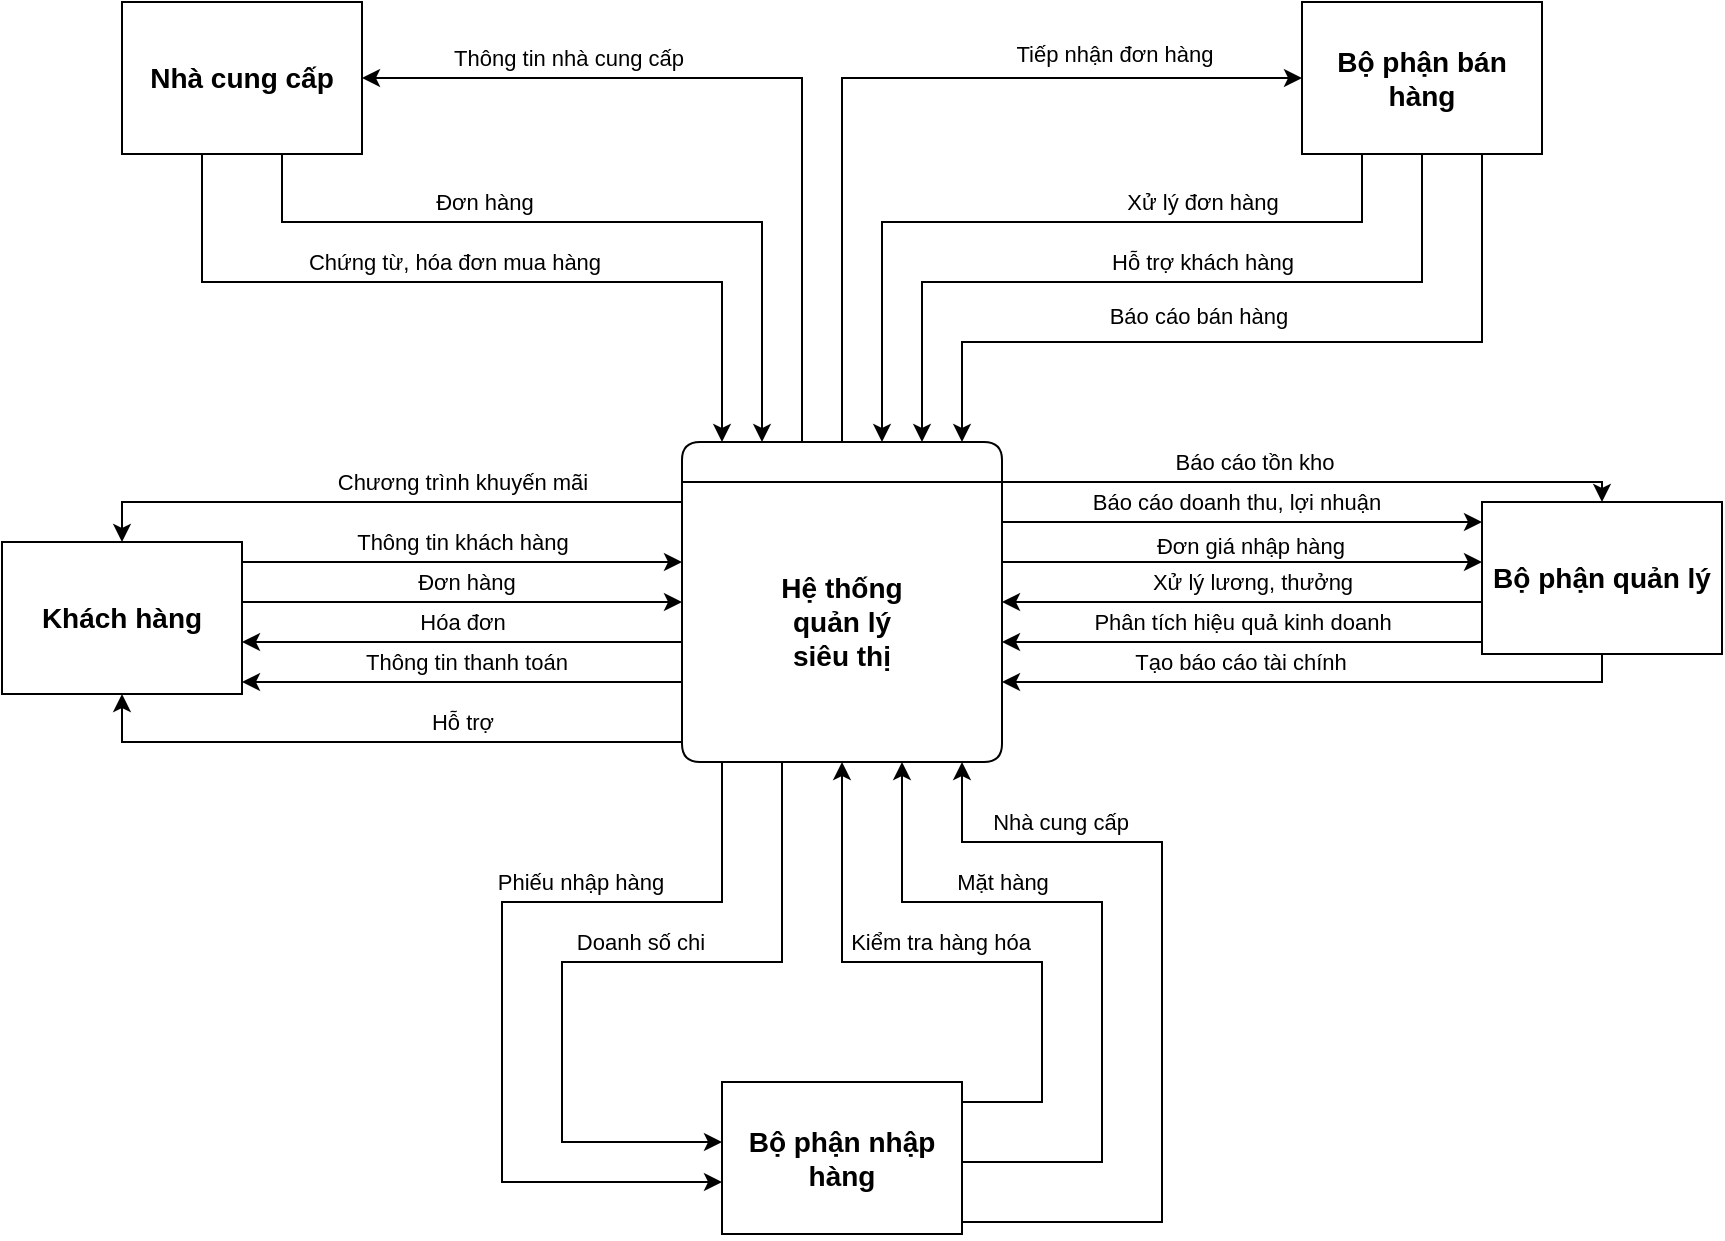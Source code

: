 <mxfile version="24.7.8">
  <diagram name="Trang-1" id="UUA-LW0ybCyTI4EZqxCR">
    <mxGraphModel dx="819" dy="441" grid="1" gridSize="10" guides="1" tooltips="1" connect="1" arrows="1" fold="1" page="1" pageScale="1" pageWidth="1169" pageHeight="827" math="0" shadow="0">
      <root>
        <mxCell id="0" />
        <mxCell id="1" parent="0" />
        <mxCell id="r4HTkkbdZ0VmW0VIp5wF-8" style="edgeStyle=orthogonalEdgeStyle;rounded=0;orthogonalLoop=1;jettySize=auto;html=1;" parent="1" source="EfGkLtAQaOSHbSjD28bd-1" target="EfGkLtAQaOSHbSjD28bd-3" edge="1">
          <mxGeometry relative="1" as="geometry">
            <Array as="points">
              <mxPoint x="240" y="330" />
            </Array>
          </mxGeometry>
        </mxCell>
        <mxCell id="r4HTkkbdZ0VmW0VIp5wF-9" value="Chương trình khuyến mãi" style="edgeLabel;html=1;align=center;verticalAlign=middle;resizable=0;points=[];" parent="r4HTkkbdZ0VmW0VIp5wF-8" vertex="1" connectable="0">
          <mxGeometry x="-0.086" y="-2" relative="1" as="geometry">
            <mxPoint x="27" y="-8" as="offset" />
          </mxGeometry>
        </mxCell>
        <mxCell id="r4HTkkbdZ0VmW0VIp5wF-17" style="edgeStyle=orthogonalEdgeStyle;rounded=0;orthogonalLoop=1;jettySize=auto;html=1;" parent="1" source="EfGkLtAQaOSHbSjD28bd-1" target="r4HTkkbdZ0VmW0VIp5wF-12" edge="1">
          <mxGeometry relative="1" as="geometry">
            <Array as="points">
              <mxPoint x="580" y="118" />
            </Array>
          </mxGeometry>
        </mxCell>
        <mxCell id="r4HTkkbdZ0VmW0VIp5wF-18" value="Thông tin nhà cung cấp" style="edgeLabel;html=1;align=center;verticalAlign=middle;resizable=0;points=[];" parent="r4HTkkbdZ0VmW0VIp5wF-17" vertex="1" connectable="0">
          <mxGeometry x="0.517" y="-1" relative="1" as="geometry">
            <mxPoint x="6" y="-9" as="offset" />
          </mxGeometry>
        </mxCell>
        <mxCell id="r4HTkkbdZ0VmW0VIp5wF-20" style="edgeStyle=orthogonalEdgeStyle;rounded=0;orthogonalLoop=1;jettySize=auto;html=1;" parent="1" source="EfGkLtAQaOSHbSjD28bd-1" target="r4HTkkbdZ0VmW0VIp5wF-19" edge="1">
          <mxGeometry relative="1" as="geometry">
            <Array as="points">
              <mxPoint x="980" y="320" />
            </Array>
          </mxGeometry>
        </mxCell>
        <mxCell id="r4HTkkbdZ0VmW0VIp5wF-21" value="Báo cáo tồn kho" style="edgeLabel;html=1;align=center;verticalAlign=middle;resizable=0;points=[];" parent="r4HTkkbdZ0VmW0VIp5wF-20" vertex="1" connectable="0">
          <mxGeometry x="-0.06" relative="1" as="geometry">
            <mxPoint x="-20" y="-10" as="offset" />
          </mxGeometry>
        </mxCell>
        <mxCell id="f_N-qzSqJRG5SfOeGlTe-2" style="edgeStyle=orthogonalEdgeStyle;rounded=0;orthogonalLoop=1;jettySize=auto;html=1;" parent="1" source="EfGkLtAQaOSHbSjD28bd-1" target="f_N-qzSqJRG5SfOeGlTe-1" edge="1">
          <mxGeometry relative="1" as="geometry">
            <Array as="points">
              <mxPoint x="600" y="118" />
            </Array>
          </mxGeometry>
        </mxCell>
        <mxCell id="f_N-qzSqJRG5SfOeGlTe-3" value="Tiếp nhận đơn hàng" style="edgeLabel;html=1;align=center;verticalAlign=middle;resizable=0;points=[];" parent="f_N-qzSqJRG5SfOeGlTe-2" vertex="1" connectable="0">
          <mxGeometry x="0.543" y="2" relative="1" as="geometry">
            <mxPoint y="-10" as="offset" />
          </mxGeometry>
        </mxCell>
        <mxCell id="EfGkLtAQaOSHbSjD28bd-1" value="" style="swimlane;fontStyle=0;childLayout=stackLayout;horizontal=1;startSize=20;fillColor=#ffffff;horizontalStack=0;resizeParent=1;resizeParentMax=0;resizeLast=0;collapsible=0;marginBottom=0;swimlaneFillColor=#ffffff;rounded=1;" parent="1" vertex="1">
          <mxGeometry x="520" y="300" width="160" height="160" as="geometry" />
        </mxCell>
        <mxCell id="EfGkLtAQaOSHbSjD28bd-2" value="&lt;font style=&quot;font-size: 14px;&quot;&gt;&lt;b&gt;Hệ thống&lt;/b&gt;&lt;/font&gt;&lt;div style=&quot;font-size: 14px;&quot;&gt;&lt;font style=&quot;font-size: 14px;&quot;&gt;&lt;b&gt;quản lý&lt;/b&gt;&lt;/font&gt;&lt;/div&gt;&lt;div style=&quot;font-size: 14px;&quot;&gt;&lt;font style=&quot;font-size: 14px;&quot;&gt;&lt;b&gt;siêu thị&lt;/b&gt;&lt;/font&gt;&lt;/div&gt;" style="text;html=1;align=center;verticalAlign=middle;whiteSpace=wrap;rounded=1;" parent="EfGkLtAQaOSHbSjD28bd-1" vertex="1">
          <mxGeometry y="20" width="160" height="140" as="geometry" />
        </mxCell>
        <mxCell id="EfGkLtAQaOSHbSjD28bd-4" style="edgeStyle=orthogonalEdgeStyle;rounded=0;orthogonalLoop=1;jettySize=auto;html=1;" parent="1" source="EfGkLtAQaOSHbSjD28bd-3" target="EfGkLtAQaOSHbSjD28bd-1" edge="1">
          <mxGeometry relative="1" as="geometry">
            <Array as="points">
              <mxPoint x="410" y="360" />
              <mxPoint x="410" y="360" />
            </Array>
          </mxGeometry>
        </mxCell>
        <mxCell id="EfGkLtAQaOSHbSjD28bd-6" value="Thông tin khách hàng" style="edgeLabel;html=1;align=center;verticalAlign=middle;resizable=0;points=[];" parent="EfGkLtAQaOSHbSjD28bd-4" vertex="1" connectable="0">
          <mxGeometry x="0.127" y="2" relative="1" as="geometry">
            <mxPoint x="-14" y="-8" as="offset" />
          </mxGeometry>
        </mxCell>
        <mxCell id="r4HTkkbdZ0VmW0VIp5wF-1" style="edgeStyle=orthogonalEdgeStyle;rounded=0;orthogonalLoop=1;jettySize=auto;html=1;" parent="1" source="EfGkLtAQaOSHbSjD28bd-3" target="EfGkLtAQaOSHbSjD28bd-1" edge="1">
          <mxGeometry relative="1" as="geometry">
            <Array as="points">
              <mxPoint x="360" y="380" />
              <mxPoint x="360" y="380" />
            </Array>
          </mxGeometry>
        </mxCell>
        <mxCell id="r4HTkkbdZ0VmW0VIp5wF-2" value="Đơn hàng" style="edgeLabel;html=1;align=center;verticalAlign=middle;resizable=0;points=[];" parent="r4HTkkbdZ0VmW0VIp5wF-1" vertex="1" connectable="0">
          <mxGeometry x="0.019" y="2" relative="1" as="geometry">
            <mxPoint y="-8" as="offset" />
          </mxGeometry>
        </mxCell>
        <mxCell id="r4HTkkbdZ0VmW0VIp5wF-4" style="edgeStyle=orthogonalEdgeStyle;rounded=0;orthogonalLoop=1;jettySize=auto;html=1;" parent="1" source="EfGkLtAQaOSHbSjD28bd-1" target="EfGkLtAQaOSHbSjD28bd-3" edge="1">
          <mxGeometry relative="1" as="geometry">
            <Array as="points">
              <mxPoint x="410" y="400" />
              <mxPoint x="410" y="400" />
            </Array>
          </mxGeometry>
        </mxCell>
        <mxCell id="r4HTkkbdZ0VmW0VIp5wF-5" value="Hóa đơn" style="edgeLabel;html=1;align=center;verticalAlign=middle;resizable=0;points=[];" parent="r4HTkkbdZ0VmW0VIp5wF-4" vertex="1" connectable="0">
          <mxGeometry x="-0.001" relative="1" as="geometry">
            <mxPoint y="-10" as="offset" />
          </mxGeometry>
        </mxCell>
        <mxCell id="r4HTkkbdZ0VmW0VIp5wF-10" style="edgeStyle=orthogonalEdgeStyle;rounded=0;orthogonalLoop=1;jettySize=auto;html=1;entryX=0.5;entryY=1;entryDx=0;entryDy=0;" parent="1" source="EfGkLtAQaOSHbSjD28bd-1" target="EfGkLtAQaOSHbSjD28bd-3" edge="1">
          <mxGeometry relative="1" as="geometry">
            <Array as="points">
              <mxPoint x="240" y="450" />
            </Array>
          </mxGeometry>
        </mxCell>
        <mxCell id="r4HTkkbdZ0VmW0VIp5wF-11" value="Hỗ trợ" style="edgeLabel;html=1;align=center;verticalAlign=middle;resizable=0;points=[];" parent="r4HTkkbdZ0VmW0VIp5wF-10" vertex="1" connectable="0">
          <mxGeometry x="0.034" y="1" relative="1" as="geometry">
            <mxPoint x="47" y="-11" as="offset" />
          </mxGeometry>
        </mxCell>
        <mxCell id="EfGkLtAQaOSHbSjD28bd-3" value="&lt;font style=&quot;font-size: 14px;&quot;&gt;&lt;b&gt;Khách hàng&lt;/b&gt;&lt;/font&gt;" style="rounded=0;whiteSpace=wrap;html=1;" parent="1" vertex="1">
          <mxGeometry x="180" y="350" width="120" height="76" as="geometry" />
        </mxCell>
        <mxCell id="r4HTkkbdZ0VmW0VIp5wF-6" style="edgeStyle=orthogonalEdgeStyle;rounded=0;orthogonalLoop=1;jettySize=auto;html=1;" parent="1" source="EfGkLtAQaOSHbSjD28bd-1" target="EfGkLtAQaOSHbSjD28bd-3" edge="1">
          <mxGeometry relative="1" as="geometry">
            <Array as="points">
              <mxPoint x="420" y="420" />
              <mxPoint x="420" y="420" />
            </Array>
          </mxGeometry>
        </mxCell>
        <mxCell id="r4HTkkbdZ0VmW0VIp5wF-7" value="Thông tin thanh toán" style="edgeLabel;html=1;align=center;verticalAlign=middle;resizable=0;points=[];" parent="r4HTkkbdZ0VmW0VIp5wF-6" vertex="1" connectable="0">
          <mxGeometry x="-0.013" y="1" relative="1" as="geometry">
            <mxPoint y="-11" as="offset" />
          </mxGeometry>
        </mxCell>
        <mxCell id="r4HTkkbdZ0VmW0VIp5wF-13" style="edgeStyle=orthogonalEdgeStyle;rounded=0;orthogonalLoop=1;jettySize=auto;html=1;" parent="1" source="r4HTkkbdZ0VmW0VIp5wF-12" target="EfGkLtAQaOSHbSjD28bd-1" edge="1">
          <mxGeometry relative="1" as="geometry">
            <Array as="points">
              <mxPoint x="320" y="190" />
              <mxPoint x="560" y="190" />
            </Array>
          </mxGeometry>
        </mxCell>
        <mxCell id="r4HTkkbdZ0VmW0VIp5wF-14" value="Đơn hàng" style="edgeLabel;html=1;align=center;verticalAlign=middle;resizable=0;points=[];" parent="r4HTkkbdZ0VmW0VIp5wF-13" vertex="1" connectable="0">
          <mxGeometry x="-0.298" y="1" relative="1" as="geometry">
            <mxPoint y="-9" as="offset" />
          </mxGeometry>
        </mxCell>
        <mxCell id="r4HTkkbdZ0VmW0VIp5wF-15" style="edgeStyle=orthogonalEdgeStyle;rounded=0;orthogonalLoop=1;jettySize=auto;html=1;" parent="1" source="r4HTkkbdZ0VmW0VIp5wF-12" target="EfGkLtAQaOSHbSjD28bd-1" edge="1">
          <mxGeometry relative="1" as="geometry">
            <mxPoint x="290" y="96" as="sourcePoint" />
            <mxPoint x="570.0" y="300" as="targetPoint" />
            <Array as="points">
              <mxPoint x="280" y="220" />
              <mxPoint x="540" y="220" />
            </Array>
          </mxGeometry>
        </mxCell>
        <mxCell id="r4HTkkbdZ0VmW0VIp5wF-16" value="Chứng từ, hóa đơn mua hàng" style="edgeLabel;html=1;align=center;verticalAlign=middle;resizable=0;points=[];" parent="r4HTkkbdZ0VmW0VIp5wF-15" vertex="1" connectable="0">
          <mxGeometry x="-0.008" y="1" relative="1" as="geometry">
            <mxPoint x="-11" y="-9" as="offset" />
          </mxGeometry>
        </mxCell>
        <mxCell id="r4HTkkbdZ0VmW0VIp5wF-12" value="&lt;font style=&quot;font-size: 14px;&quot;&gt;&lt;b&gt;Nhà cung cấp&lt;/b&gt;&lt;/font&gt;" style="rounded=0;whiteSpace=wrap;html=1;" parent="1" vertex="1">
          <mxGeometry x="240" y="80" width="120" height="76" as="geometry" />
        </mxCell>
        <mxCell id="r4HTkkbdZ0VmW0VIp5wF-22" style="edgeStyle=orthogonalEdgeStyle;rounded=0;orthogonalLoop=1;jettySize=auto;html=1;" parent="1" source="EfGkLtAQaOSHbSjD28bd-1" target="r4HTkkbdZ0VmW0VIp5wF-19" edge="1">
          <mxGeometry relative="1" as="geometry">
            <Array as="points">
              <mxPoint x="800" y="340" />
              <mxPoint x="800" y="340" />
            </Array>
          </mxGeometry>
        </mxCell>
        <mxCell id="r4HTkkbdZ0VmW0VIp5wF-27" value="Báo cáo doanh thu, lợi nhuận" style="edgeLabel;html=1;align=center;verticalAlign=middle;resizable=0;points=[];" parent="r4HTkkbdZ0VmW0VIp5wF-22" vertex="1" connectable="0">
          <mxGeometry x="-0.025" y="2" relative="1" as="geometry">
            <mxPoint y="-8" as="offset" />
          </mxGeometry>
        </mxCell>
        <mxCell id="r4HTkkbdZ0VmW0VIp5wF-23" style="edgeStyle=orthogonalEdgeStyle;rounded=0;orthogonalLoop=1;jettySize=auto;html=1;" parent="1" source="EfGkLtAQaOSHbSjD28bd-1" target="r4HTkkbdZ0VmW0VIp5wF-19" edge="1">
          <mxGeometry relative="1" as="geometry">
            <Array as="points">
              <mxPoint x="800" y="360" />
              <mxPoint x="800" y="360" />
            </Array>
            <mxPoint x="680.0" y="364.0" as="sourcePoint" />
            <mxPoint x="920.0" y="372.0" as="targetPoint" />
          </mxGeometry>
        </mxCell>
        <mxCell id="r4HTkkbdZ0VmW0VIp5wF-28" value="Đơn giá nhập hàng" style="edgeLabel;html=1;align=center;verticalAlign=middle;resizable=0;points=[];" parent="r4HTkkbdZ0VmW0VIp5wF-23" vertex="1" connectable="0">
          <mxGeometry x="0.028" y="1" relative="1" as="geometry">
            <mxPoint y="-7" as="offset" />
          </mxGeometry>
        </mxCell>
        <mxCell id="r4HTkkbdZ0VmW0VIp5wF-24" style="edgeStyle=orthogonalEdgeStyle;rounded=0;orthogonalLoop=1;jettySize=auto;html=1;" parent="1" source="r4HTkkbdZ0VmW0VIp5wF-19" target="EfGkLtAQaOSHbSjD28bd-1" edge="1">
          <mxGeometry relative="1" as="geometry">
            <Array as="points">
              <mxPoint x="810" y="380" />
              <mxPoint x="810" y="380" />
            </Array>
          </mxGeometry>
        </mxCell>
        <mxCell id="r4HTkkbdZ0VmW0VIp5wF-29" value="Xử lý lương, thưởng" style="edgeLabel;html=1;align=center;verticalAlign=middle;resizable=0;points=[];" parent="r4HTkkbdZ0VmW0VIp5wF-24" vertex="1" connectable="0">
          <mxGeometry x="-0.039" y="1" relative="1" as="geometry">
            <mxPoint y="-11" as="offset" />
          </mxGeometry>
        </mxCell>
        <mxCell id="r4HTkkbdZ0VmW0VIp5wF-25" style="edgeStyle=orthogonalEdgeStyle;rounded=0;orthogonalLoop=1;jettySize=auto;html=1;" parent="1" source="r4HTkkbdZ0VmW0VIp5wF-19" target="EfGkLtAQaOSHbSjD28bd-1" edge="1">
          <mxGeometry relative="1" as="geometry">
            <Array as="points">
              <mxPoint x="740" y="400" />
              <mxPoint x="740" y="400" />
            </Array>
          </mxGeometry>
        </mxCell>
        <mxCell id="r4HTkkbdZ0VmW0VIp5wF-30" value="Phân tích hiệu quả kinh doanh" style="edgeLabel;html=1;align=center;verticalAlign=middle;resizable=0;points=[];" parent="r4HTkkbdZ0VmW0VIp5wF-25" vertex="1" connectable="0">
          <mxGeometry x="0.082" y="-1" relative="1" as="geometry">
            <mxPoint x="10" y="-9" as="offset" />
          </mxGeometry>
        </mxCell>
        <mxCell id="r4HTkkbdZ0VmW0VIp5wF-26" style="edgeStyle=orthogonalEdgeStyle;rounded=0;orthogonalLoop=1;jettySize=auto;html=1;exitX=0.5;exitY=1;exitDx=0;exitDy=0;" parent="1" source="r4HTkkbdZ0VmW0VIp5wF-19" target="EfGkLtAQaOSHbSjD28bd-1" edge="1">
          <mxGeometry relative="1" as="geometry">
            <Array as="points">
              <mxPoint x="980" y="420" />
            </Array>
          </mxGeometry>
        </mxCell>
        <mxCell id="r4HTkkbdZ0VmW0VIp5wF-31" value="Tạo báo cáo tài chính" style="edgeLabel;html=1;align=center;verticalAlign=middle;resizable=0;points=[];" parent="r4HTkkbdZ0VmW0VIp5wF-26" vertex="1" connectable="0">
          <mxGeometry x="0.23" y="-1" relative="1" as="geometry">
            <mxPoint x="-2" y="-9" as="offset" />
          </mxGeometry>
        </mxCell>
        <mxCell id="r4HTkkbdZ0VmW0VIp5wF-19" value="&lt;font style=&quot;font-size: 14px;&quot;&gt;&lt;b&gt;Bộ phận quản lý&lt;/b&gt;&lt;/font&gt;" style="rounded=0;whiteSpace=wrap;html=1;" parent="1" vertex="1">
          <mxGeometry x="920" y="330" width="120" height="76" as="geometry" />
        </mxCell>
        <mxCell id="r4HTkkbdZ0VmW0VIp5wF-35" style="edgeStyle=orthogonalEdgeStyle;rounded=0;orthogonalLoop=1;jettySize=auto;html=1;exitX=1;exitY=0.25;exitDx=0;exitDy=0;" parent="1" source="r4HTkkbdZ0VmW0VIp5wF-32" target="EfGkLtAQaOSHbSjD28bd-1" edge="1">
          <mxGeometry relative="1" as="geometry">
            <Array as="points">
              <mxPoint x="660" y="630" />
              <mxPoint x="700" y="630" />
              <mxPoint x="700" y="560" />
              <mxPoint x="600" y="560" />
            </Array>
          </mxGeometry>
        </mxCell>
        <mxCell id="r4HTkkbdZ0VmW0VIp5wF-40" value="Kiểm tra hàng hóa" style="edgeLabel;html=1;align=center;verticalAlign=middle;resizable=0;points=[];" parent="r4HTkkbdZ0VmW0VIp5wF-35" vertex="1" connectable="0">
          <mxGeometry x="0.066" y="-2" relative="1" as="geometry">
            <mxPoint y="-8" as="offset" />
          </mxGeometry>
        </mxCell>
        <mxCell id="r4HTkkbdZ0VmW0VIp5wF-36" style="edgeStyle=orthogonalEdgeStyle;rounded=0;orthogonalLoop=1;jettySize=auto;html=1;exitX=1;exitY=0.5;exitDx=0;exitDy=0;" parent="1" source="r4HTkkbdZ0VmW0VIp5wF-32" target="EfGkLtAQaOSHbSjD28bd-1" edge="1">
          <mxGeometry relative="1" as="geometry">
            <Array as="points">
              <mxPoint x="660" y="660" />
              <mxPoint x="730" y="660" />
              <mxPoint x="730" y="530" />
              <mxPoint x="630" y="530" />
            </Array>
          </mxGeometry>
        </mxCell>
        <mxCell id="r4HTkkbdZ0VmW0VIp5wF-39" value="Mặt hàng" style="edgeLabel;html=1;align=center;verticalAlign=middle;resizable=0;points=[];" parent="r4HTkkbdZ0VmW0VIp5wF-36" vertex="1" connectable="0">
          <mxGeometry x="0.366" y="-2" relative="1" as="geometry">
            <mxPoint x="2" y="-8" as="offset" />
          </mxGeometry>
        </mxCell>
        <mxCell id="r4HTkkbdZ0VmW0VIp5wF-37" style="edgeStyle=orthogonalEdgeStyle;rounded=0;orthogonalLoop=1;jettySize=auto;html=1;" parent="1" source="r4HTkkbdZ0VmW0VIp5wF-32" target="EfGkLtAQaOSHbSjD28bd-1" edge="1">
          <mxGeometry relative="1" as="geometry">
            <Array as="points">
              <mxPoint x="760" y="690" />
              <mxPoint x="760" y="500" />
              <mxPoint x="660" y="500" />
            </Array>
          </mxGeometry>
        </mxCell>
        <mxCell id="r4HTkkbdZ0VmW0VIp5wF-38" value="Nhà cung cấp" style="edgeLabel;html=1;align=center;verticalAlign=middle;resizable=0;points=[];" parent="r4HTkkbdZ0VmW0VIp5wF-37" vertex="1" connectable="0">
          <mxGeometry x="0.589" relative="1" as="geometry">
            <mxPoint y="-10" as="offset" />
          </mxGeometry>
        </mxCell>
        <mxCell id="r4HTkkbdZ0VmW0VIp5wF-41" style="edgeStyle=orthogonalEdgeStyle;rounded=0;orthogonalLoop=1;jettySize=auto;html=1;" parent="1" source="EfGkLtAQaOSHbSjD28bd-1" target="r4HTkkbdZ0VmW0VIp5wF-32" edge="1">
          <mxGeometry relative="1" as="geometry">
            <Array as="points">
              <mxPoint x="570" y="560" />
              <mxPoint x="460" y="560" />
              <mxPoint x="460" y="650" />
            </Array>
          </mxGeometry>
        </mxCell>
        <mxCell id="r4HTkkbdZ0VmW0VIp5wF-42" value="Doanh số chi" style="edgeLabel;html=1;align=center;verticalAlign=middle;resizable=0;points=[];" parent="r4HTkkbdZ0VmW0VIp5wF-41" vertex="1" connectable="0">
          <mxGeometry x="-0.099" relative="1" as="geometry">
            <mxPoint y="-10" as="offset" />
          </mxGeometry>
        </mxCell>
        <mxCell id="r4HTkkbdZ0VmW0VIp5wF-32" value="&lt;font style=&quot;font-size: 14px;&quot;&gt;&lt;b&gt;Bộ phận nhập hàng&lt;/b&gt;&lt;/font&gt;" style="rounded=0;whiteSpace=wrap;html=1;" parent="1" vertex="1">
          <mxGeometry x="540" y="620" width="120" height="76" as="geometry" />
        </mxCell>
        <mxCell id="r4HTkkbdZ0VmW0VIp5wF-33" style="edgeStyle=orthogonalEdgeStyle;rounded=0;orthogonalLoop=1;jettySize=auto;html=1;" parent="1" source="EfGkLtAQaOSHbSjD28bd-1" target="r4HTkkbdZ0VmW0VIp5wF-32" edge="1">
          <mxGeometry relative="1" as="geometry">
            <Array as="points">
              <mxPoint x="540" y="530" />
              <mxPoint x="430" y="530" />
              <mxPoint x="430" y="670" />
            </Array>
          </mxGeometry>
        </mxCell>
        <mxCell id="r4HTkkbdZ0VmW0VIp5wF-34" value="Phiếu nhập hàng" style="edgeLabel;html=1;align=center;verticalAlign=middle;resizable=0;points=[];" parent="r4HTkkbdZ0VmW0VIp5wF-33" vertex="1" connectable="0">
          <mxGeometry x="-0.342" relative="1" as="geometry">
            <mxPoint y="-10" as="offset" />
          </mxGeometry>
        </mxCell>
        <mxCell id="f_N-qzSqJRG5SfOeGlTe-4" style="edgeStyle=orthogonalEdgeStyle;rounded=0;orthogonalLoop=1;jettySize=auto;html=1;exitX=0.25;exitY=1;exitDx=0;exitDy=0;" parent="1" source="f_N-qzSqJRG5SfOeGlTe-1" target="EfGkLtAQaOSHbSjD28bd-1" edge="1">
          <mxGeometry relative="1" as="geometry">
            <Array as="points">
              <mxPoint x="860" y="190" />
              <mxPoint x="620" y="190" />
            </Array>
          </mxGeometry>
        </mxCell>
        <mxCell id="f_N-qzSqJRG5SfOeGlTe-5" value="Xử lý đơn hàng" style="edgeLabel;html=1;align=center;verticalAlign=middle;resizable=0;points=[];" parent="f_N-qzSqJRG5SfOeGlTe-4" vertex="1" connectable="0">
          <mxGeometry x="0.001" y="-2" relative="1" as="geometry">
            <mxPoint x="78" y="-8" as="offset" />
          </mxGeometry>
        </mxCell>
        <mxCell id="f_N-qzSqJRG5SfOeGlTe-6" style="edgeStyle=orthogonalEdgeStyle;rounded=0;orthogonalLoop=1;jettySize=auto;html=1;exitX=0.5;exitY=1;exitDx=0;exitDy=0;" parent="1" source="f_N-qzSqJRG5SfOeGlTe-1" target="EfGkLtAQaOSHbSjD28bd-1" edge="1">
          <mxGeometry relative="1" as="geometry">
            <Array as="points">
              <mxPoint x="890" y="220" />
              <mxPoint x="640" y="220" />
            </Array>
          </mxGeometry>
        </mxCell>
        <mxCell id="f_N-qzSqJRG5SfOeGlTe-7" value="Hỗ trợ khách hàng" style="edgeLabel;html=1;align=center;verticalAlign=middle;resizable=0;points=[];" parent="f_N-qzSqJRG5SfOeGlTe-6" vertex="1" connectable="0">
          <mxGeometry x="-0.013" relative="1" as="geometry">
            <mxPoint x="20" y="-10" as="offset" />
          </mxGeometry>
        </mxCell>
        <mxCell id="f_N-qzSqJRG5SfOeGlTe-8" style="edgeStyle=orthogonalEdgeStyle;rounded=0;orthogonalLoop=1;jettySize=auto;html=1;exitX=0.75;exitY=1;exitDx=0;exitDy=0;" parent="1" source="f_N-qzSqJRG5SfOeGlTe-1" target="EfGkLtAQaOSHbSjD28bd-1" edge="1">
          <mxGeometry relative="1" as="geometry">
            <Array as="points">
              <mxPoint x="920" y="250" />
              <mxPoint x="660" y="250" />
            </Array>
          </mxGeometry>
        </mxCell>
        <mxCell id="f_N-qzSqJRG5SfOeGlTe-9" value="Báo cáo bán hàng" style="edgeLabel;html=1;align=center;verticalAlign=middle;resizable=0;points=[];" parent="f_N-qzSqJRG5SfOeGlTe-8" vertex="1" connectable="0">
          <mxGeometry x="0.017" y="-1" relative="1" as="geometry">
            <mxPoint x="-31" y="-12" as="offset" />
          </mxGeometry>
        </mxCell>
        <mxCell id="f_N-qzSqJRG5SfOeGlTe-1" value="&lt;font style=&quot;font-size: 14px;&quot;&gt;&lt;b&gt;Bộ phận bán hàng&lt;/b&gt;&lt;/font&gt;" style="rounded=0;whiteSpace=wrap;html=1;" parent="1" vertex="1">
          <mxGeometry x="830" y="80" width="120" height="76" as="geometry" />
        </mxCell>
      </root>
    </mxGraphModel>
  </diagram>
</mxfile>
